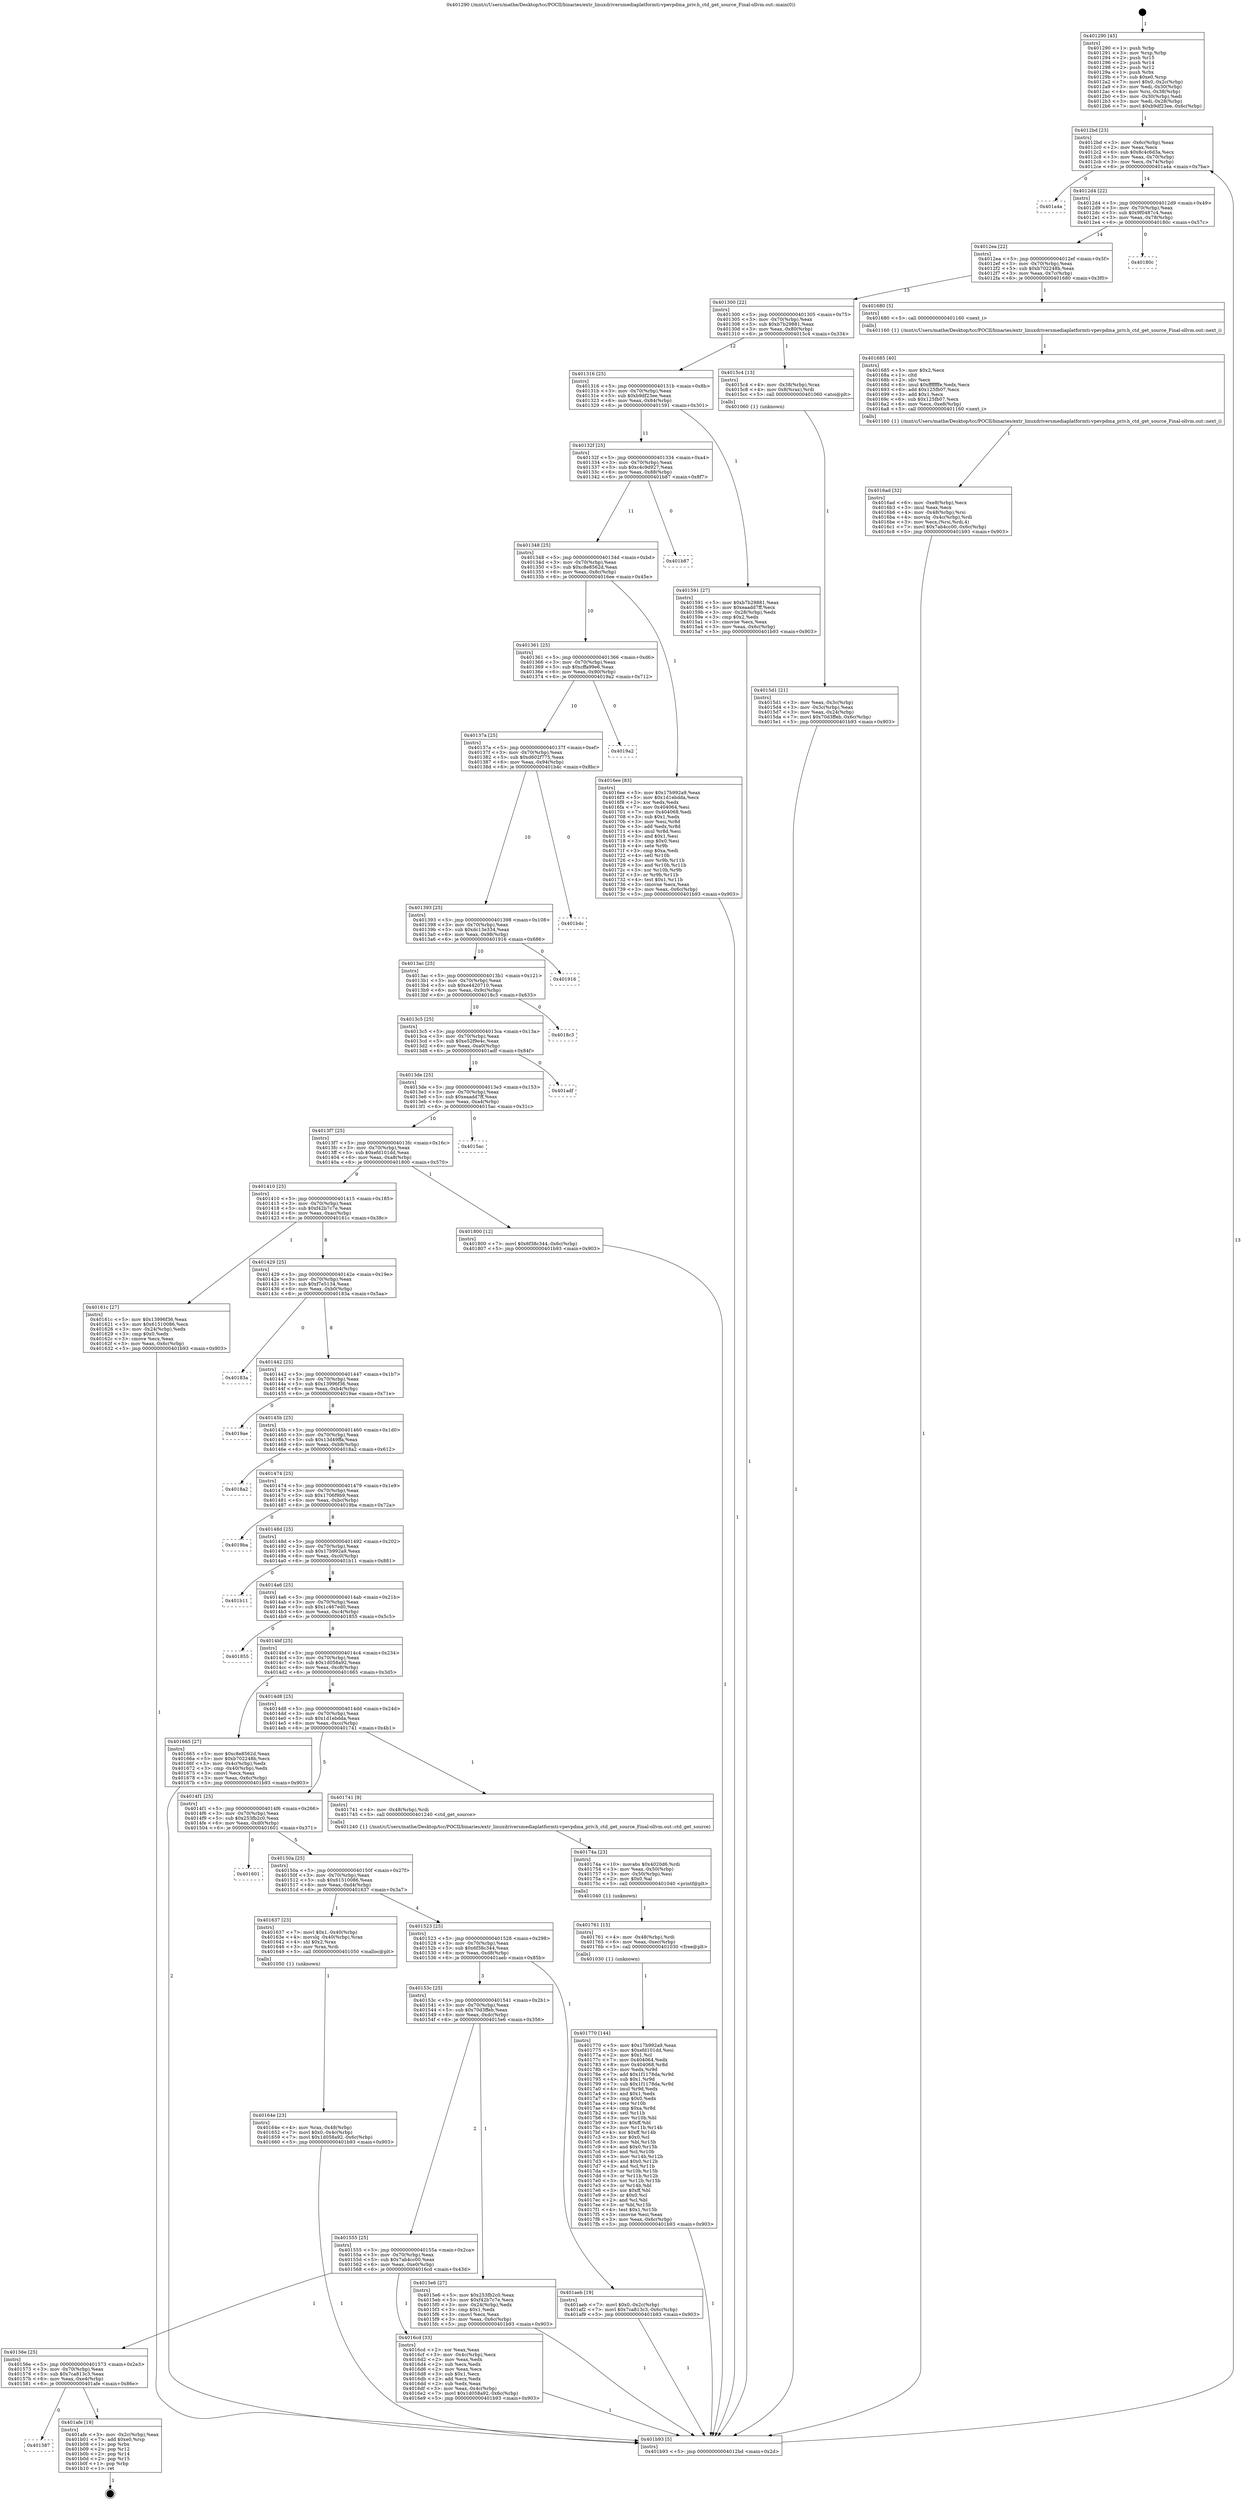 digraph "0x401290" {
  label = "0x401290 (/mnt/c/Users/mathe/Desktop/tcc/POCII/binaries/extr_linuxdriversmediaplatformti-vpevpdma_priv.h_ctd_get_source_Final-ollvm.out::main(0))"
  labelloc = "t"
  node[shape=record]

  Entry [label="",width=0.3,height=0.3,shape=circle,fillcolor=black,style=filled]
  "0x4012bd" [label="{
     0x4012bd [23]\l
     | [instrs]\l
     &nbsp;&nbsp;0x4012bd \<+3\>: mov -0x6c(%rbp),%eax\l
     &nbsp;&nbsp;0x4012c0 \<+2\>: mov %eax,%ecx\l
     &nbsp;&nbsp;0x4012c2 \<+6\>: sub $0x8c4c6d3a,%ecx\l
     &nbsp;&nbsp;0x4012c8 \<+3\>: mov %eax,-0x70(%rbp)\l
     &nbsp;&nbsp;0x4012cb \<+3\>: mov %ecx,-0x74(%rbp)\l
     &nbsp;&nbsp;0x4012ce \<+6\>: je 0000000000401a4a \<main+0x7ba\>\l
  }"]
  "0x401a4a" [label="{
     0x401a4a\l
  }", style=dashed]
  "0x4012d4" [label="{
     0x4012d4 [22]\l
     | [instrs]\l
     &nbsp;&nbsp;0x4012d4 \<+5\>: jmp 00000000004012d9 \<main+0x49\>\l
     &nbsp;&nbsp;0x4012d9 \<+3\>: mov -0x70(%rbp),%eax\l
     &nbsp;&nbsp;0x4012dc \<+5\>: sub $0x9f0487c4,%eax\l
     &nbsp;&nbsp;0x4012e1 \<+3\>: mov %eax,-0x78(%rbp)\l
     &nbsp;&nbsp;0x4012e4 \<+6\>: je 000000000040180c \<main+0x57c\>\l
  }"]
  Exit [label="",width=0.3,height=0.3,shape=circle,fillcolor=black,style=filled,peripheries=2]
  "0x40180c" [label="{
     0x40180c\l
  }", style=dashed]
  "0x4012ea" [label="{
     0x4012ea [22]\l
     | [instrs]\l
     &nbsp;&nbsp;0x4012ea \<+5\>: jmp 00000000004012ef \<main+0x5f\>\l
     &nbsp;&nbsp;0x4012ef \<+3\>: mov -0x70(%rbp),%eax\l
     &nbsp;&nbsp;0x4012f2 \<+5\>: sub $0xb702248b,%eax\l
     &nbsp;&nbsp;0x4012f7 \<+3\>: mov %eax,-0x7c(%rbp)\l
     &nbsp;&nbsp;0x4012fa \<+6\>: je 0000000000401680 \<main+0x3f0\>\l
  }"]
  "0x401587" [label="{
     0x401587\l
  }", style=dashed]
  "0x401680" [label="{
     0x401680 [5]\l
     | [instrs]\l
     &nbsp;&nbsp;0x401680 \<+5\>: call 0000000000401160 \<next_i\>\l
     | [calls]\l
     &nbsp;&nbsp;0x401160 \{1\} (/mnt/c/Users/mathe/Desktop/tcc/POCII/binaries/extr_linuxdriversmediaplatformti-vpevpdma_priv.h_ctd_get_source_Final-ollvm.out::next_i)\l
  }"]
  "0x401300" [label="{
     0x401300 [22]\l
     | [instrs]\l
     &nbsp;&nbsp;0x401300 \<+5\>: jmp 0000000000401305 \<main+0x75\>\l
     &nbsp;&nbsp;0x401305 \<+3\>: mov -0x70(%rbp),%eax\l
     &nbsp;&nbsp;0x401308 \<+5\>: sub $0xb7b29881,%eax\l
     &nbsp;&nbsp;0x40130d \<+3\>: mov %eax,-0x80(%rbp)\l
     &nbsp;&nbsp;0x401310 \<+6\>: je 00000000004015c4 \<main+0x334\>\l
  }"]
  "0x401afe" [label="{
     0x401afe [19]\l
     | [instrs]\l
     &nbsp;&nbsp;0x401afe \<+3\>: mov -0x2c(%rbp),%eax\l
     &nbsp;&nbsp;0x401b01 \<+7\>: add $0xe0,%rsp\l
     &nbsp;&nbsp;0x401b08 \<+1\>: pop %rbx\l
     &nbsp;&nbsp;0x401b09 \<+2\>: pop %r12\l
     &nbsp;&nbsp;0x401b0b \<+2\>: pop %r14\l
     &nbsp;&nbsp;0x401b0d \<+2\>: pop %r15\l
     &nbsp;&nbsp;0x401b0f \<+1\>: pop %rbp\l
     &nbsp;&nbsp;0x401b10 \<+1\>: ret\l
  }"]
  "0x4015c4" [label="{
     0x4015c4 [13]\l
     | [instrs]\l
     &nbsp;&nbsp;0x4015c4 \<+4\>: mov -0x38(%rbp),%rax\l
     &nbsp;&nbsp;0x4015c8 \<+4\>: mov 0x8(%rax),%rdi\l
     &nbsp;&nbsp;0x4015cc \<+5\>: call 0000000000401060 \<atoi@plt\>\l
     | [calls]\l
     &nbsp;&nbsp;0x401060 \{1\} (unknown)\l
  }"]
  "0x401316" [label="{
     0x401316 [25]\l
     | [instrs]\l
     &nbsp;&nbsp;0x401316 \<+5\>: jmp 000000000040131b \<main+0x8b\>\l
     &nbsp;&nbsp;0x40131b \<+3\>: mov -0x70(%rbp),%eax\l
     &nbsp;&nbsp;0x40131e \<+5\>: sub $0xb9df23ee,%eax\l
     &nbsp;&nbsp;0x401323 \<+6\>: mov %eax,-0x84(%rbp)\l
     &nbsp;&nbsp;0x401329 \<+6\>: je 0000000000401591 \<main+0x301\>\l
  }"]
  "0x401770" [label="{
     0x401770 [144]\l
     | [instrs]\l
     &nbsp;&nbsp;0x401770 \<+5\>: mov $0x17b992a9,%eax\l
     &nbsp;&nbsp;0x401775 \<+5\>: mov $0xefd101dd,%esi\l
     &nbsp;&nbsp;0x40177a \<+2\>: mov $0x1,%cl\l
     &nbsp;&nbsp;0x40177c \<+7\>: mov 0x404064,%edx\l
     &nbsp;&nbsp;0x401783 \<+8\>: mov 0x404068,%r8d\l
     &nbsp;&nbsp;0x40178b \<+3\>: mov %edx,%r9d\l
     &nbsp;&nbsp;0x40178e \<+7\>: add $0x1f1178da,%r9d\l
     &nbsp;&nbsp;0x401795 \<+4\>: sub $0x1,%r9d\l
     &nbsp;&nbsp;0x401799 \<+7\>: sub $0x1f1178da,%r9d\l
     &nbsp;&nbsp;0x4017a0 \<+4\>: imul %r9d,%edx\l
     &nbsp;&nbsp;0x4017a4 \<+3\>: and $0x1,%edx\l
     &nbsp;&nbsp;0x4017a7 \<+3\>: cmp $0x0,%edx\l
     &nbsp;&nbsp;0x4017aa \<+4\>: sete %r10b\l
     &nbsp;&nbsp;0x4017ae \<+4\>: cmp $0xa,%r8d\l
     &nbsp;&nbsp;0x4017b2 \<+4\>: setl %r11b\l
     &nbsp;&nbsp;0x4017b6 \<+3\>: mov %r10b,%bl\l
     &nbsp;&nbsp;0x4017b9 \<+3\>: xor $0xff,%bl\l
     &nbsp;&nbsp;0x4017bc \<+3\>: mov %r11b,%r14b\l
     &nbsp;&nbsp;0x4017bf \<+4\>: xor $0xff,%r14b\l
     &nbsp;&nbsp;0x4017c3 \<+3\>: xor $0x0,%cl\l
     &nbsp;&nbsp;0x4017c6 \<+3\>: mov %bl,%r15b\l
     &nbsp;&nbsp;0x4017c9 \<+4\>: and $0x0,%r15b\l
     &nbsp;&nbsp;0x4017cd \<+3\>: and %cl,%r10b\l
     &nbsp;&nbsp;0x4017d0 \<+3\>: mov %r14b,%r12b\l
     &nbsp;&nbsp;0x4017d3 \<+4\>: and $0x0,%r12b\l
     &nbsp;&nbsp;0x4017d7 \<+3\>: and %cl,%r11b\l
     &nbsp;&nbsp;0x4017da \<+3\>: or %r10b,%r15b\l
     &nbsp;&nbsp;0x4017dd \<+3\>: or %r11b,%r12b\l
     &nbsp;&nbsp;0x4017e0 \<+3\>: xor %r12b,%r15b\l
     &nbsp;&nbsp;0x4017e3 \<+3\>: or %r14b,%bl\l
     &nbsp;&nbsp;0x4017e6 \<+3\>: xor $0xff,%bl\l
     &nbsp;&nbsp;0x4017e9 \<+3\>: or $0x0,%cl\l
     &nbsp;&nbsp;0x4017ec \<+2\>: and %cl,%bl\l
     &nbsp;&nbsp;0x4017ee \<+3\>: or %bl,%r15b\l
     &nbsp;&nbsp;0x4017f1 \<+4\>: test $0x1,%r15b\l
     &nbsp;&nbsp;0x4017f5 \<+3\>: cmovne %esi,%eax\l
     &nbsp;&nbsp;0x4017f8 \<+3\>: mov %eax,-0x6c(%rbp)\l
     &nbsp;&nbsp;0x4017fb \<+5\>: jmp 0000000000401b93 \<main+0x903\>\l
  }"]
  "0x401591" [label="{
     0x401591 [27]\l
     | [instrs]\l
     &nbsp;&nbsp;0x401591 \<+5\>: mov $0xb7b29881,%eax\l
     &nbsp;&nbsp;0x401596 \<+5\>: mov $0xeaadd7ff,%ecx\l
     &nbsp;&nbsp;0x40159b \<+3\>: mov -0x28(%rbp),%edx\l
     &nbsp;&nbsp;0x40159e \<+3\>: cmp $0x2,%edx\l
     &nbsp;&nbsp;0x4015a1 \<+3\>: cmovne %ecx,%eax\l
     &nbsp;&nbsp;0x4015a4 \<+3\>: mov %eax,-0x6c(%rbp)\l
     &nbsp;&nbsp;0x4015a7 \<+5\>: jmp 0000000000401b93 \<main+0x903\>\l
  }"]
  "0x40132f" [label="{
     0x40132f [25]\l
     | [instrs]\l
     &nbsp;&nbsp;0x40132f \<+5\>: jmp 0000000000401334 \<main+0xa4\>\l
     &nbsp;&nbsp;0x401334 \<+3\>: mov -0x70(%rbp),%eax\l
     &nbsp;&nbsp;0x401337 \<+5\>: sub $0xc4c9d927,%eax\l
     &nbsp;&nbsp;0x40133c \<+6\>: mov %eax,-0x88(%rbp)\l
     &nbsp;&nbsp;0x401342 \<+6\>: je 0000000000401b87 \<main+0x8f7\>\l
  }"]
  "0x401b93" [label="{
     0x401b93 [5]\l
     | [instrs]\l
     &nbsp;&nbsp;0x401b93 \<+5\>: jmp 00000000004012bd \<main+0x2d\>\l
  }"]
  "0x401290" [label="{
     0x401290 [45]\l
     | [instrs]\l
     &nbsp;&nbsp;0x401290 \<+1\>: push %rbp\l
     &nbsp;&nbsp;0x401291 \<+3\>: mov %rsp,%rbp\l
     &nbsp;&nbsp;0x401294 \<+2\>: push %r15\l
     &nbsp;&nbsp;0x401296 \<+2\>: push %r14\l
     &nbsp;&nbsp;0x401298 \<+2\>: push %r12\l
     &nbsp;&nbsp;0x40129a \<+1\>: push %rbx\l
     &nbsp;&nbsp;0x40129b \<+7\>: sub $0xe0,%rsp\l
     &nbsp;&nbsp;0x4012a2 \<+7\>: movl $0x0,-0x2c(%rbp)\l
     &nbsp;&nbsp;0x4012a9 \<+3\>: mov %edi,-0x30(%rbp)\l
     &nbsp;&nbsp;0x4012ac \<+4\>: mov %rsi,-0x38(%rbp)\l
     &nbsp;&nbsp;0x4012b0 \<+3\>: mov -0x30(%rbp),%edi\l
     &nbsp;&nbsp;0x4012b3 \<+3\>: mov %edi,-0x28(%rbp)\l
     &nbsp;&nbsp;0x4012b6 \<+7\>: movl $0xb9df23ee,-0x6c(%rbp)\l
  }"]
  "0x4015d1" [label="{
     0x4015d1 [21]\l
     | [instrs]\l
     &nbsp;&nbsp;0x4015d1 \<+3\>: mov %eax,-0x3c(%rbp)\l
     &nbsp;&nbsp;0x4015d4 \<+3\>: mov -0x3c(%rbp),%eax\l
     &nbsp;&nbsp;0x4015d7 \<+3\>: mov %eax,-0x24(%rbp)\l
     &nbsp;&nbsp;0x4015da \<+7\>: movl $0x70d3ffeb,-0x6c(%rbp)\l
     &nbsp;&nbsp;0x4015e1 \<+5\>: jmp 0000000000401b93 \<main+0x903\>\l
  }"]
  "0x401761" [label="{
     0x401761 [15]\l
     | [instrs]\l
     &nbsp;&nbsp;0x401761 \<+4\>: mov -0x48(%rbp),%rdi\l
     &nbsp;&nbsp;0x401765 \<+6\>: mov %eax,-0xec(%rbp)\l
     &nbsp;&nbsp;0x40176b \<+5\>: call 0000000000401030 \<free@plt\>\l
     | [calls]\l
     &nbsp;&nbsp;0x401030 \{1\} (unknown)\l
  }"]
  "0x401b87" [label="{
     0x401b87\l
  }", style=dashed]
  "0x401348" [label="{
     0x401348 [25]\l
     | [instrs]\l
     &nbsp;&nbsp;0x401348 \<+5\>: jmp 000000000040134d \<main+0xbd\>\l
     &nbsp;&nbsp;0x40134d \<+3\>: mov -0x70(%rbp),%eax\l
     &nbsp;&nbsp;0x401350 \<+5\>: sub $0xc8e8562d,%eax\l
     &nbsp;&nbsp;0x401355 \<+6\>: mov %eax,-0x8c(%rbp)\l
     &nbsp;&nbsp;0x40135b \<+6\>: je 00000000004016ee \<main+0x45e\>\l
  }"]
  "0x40174a" [label="{
     0x40174a [23]\l
     | [instrs]\l
     &nbsp;&nbsp;0x40174a \<+10\>: movabs $0x4020d6,%rdi\l
     &nbsp;&nbsp;0x401754 \<+3\>: mov %eax,-0x50(%rbp)\l
     &nbsp;&nbsp;0x401757 \<+3\>: mov -0x50(%rbp),%esi\l
     &nbsp;&nbsp;0x40175a \<+2\>: mov $0x0,%al\l
     &nbsp;&nbsp;0x40175c \<+5\>: call 0000000000401040 \<printf@plt\>\l
     | [calls]\l
     &nbsp;&nbsp;0x401040 \{1\} (unknown)\l
  }"]
  "0x4016ee" [label="{
     0x4016ee [83]\l
     | [instrs]\l
     &nbsp;&nbsp;0x4016ee \<+5\>: mov $0x17b992a9,%eax\l
     &nbsp;&nbsp;0x4016f3 \<+5\>: mov $0x1d1ebdda,%ecx\l
     &nbsp;&nbsp;0x4016f8 \<+2\>: xor %edx,%edx\l
     &nbsp;&nbsp;0x4016fa \<+7\>: mov 0x404064,%esi\l
     &nbsp;&nbsp;0x401701 \<+7\>: mov 0x404068,%edi\l
     &nbsp;&nbsp;0x401708 \<+3\>: sub $0x1,%edx\l
     &nbsp;&nbsp;0x40170b \<+3\>: mov %esi,%r8d\l
     &nbsp;&nbsp;0x40170e \<+3\>: add %edx,%r8d\l
     &nbsp;&nbsp;0x401711 \<+4\>: imul %r8d,%esi\l
     &nbsp;&nbsp;0x401715 \<+3\>: and $0x1,%esi\l
     &nbsp;&nbsp;0x401718 \<+3\>: cmp $0x0,%esi\l
     &nbsp;&nbsp;0x40171b \<+4\>: sete %r9b\l
     &nbsp;&nbsp;0x40171f \<+3\>: cmp $0xa,%edi\l
     &nbsp;&nbsp;0x401722 \<+4\>: setl %r10b\l
     &nbsp;&nbsp;0x401726 \<+3\>: mov %r9b,%r11b\l
     &nbsp;&nbsp;0x401729 \<+3\>: and %r10b,%r11b\l
     &nbsp;&nbsp;0x40172c \<+3\>: xor %r10b,%r9b\l
     &nbsp;&nbsp;0x40172f \<+3\>: or %r9b,%r11b\l
     &nbsp;&nbsp;0x401732 \<+4\>: test $0x1,%r11b\l
     &nbsp;&nbsp;0x401736 \<+3\>: cmovne %ecx,%eax\l
     &nbsp;&nbsp;0x401739 \<+3\>: mov %eax,-0x6c(%rbp)\l
     &nbsp;&nbsp;0x40173c \<+5\>: jmp 0000000000401b93 \<main+0x903\>\l
  }"]
  "0x401361" [label="{
     0x401361 [25]\l
     | [instrs]\l
     &nbsp;&nbsp;0x401361 \<+5\>: jmp 0000000000401366 \<main+0xd6\>\l
     &nbsp;&nbsp;0x401366 \<+3\>: mov -0x70(%rbp),%eax\l
     &nbsp;&nbsp;0x401369 \<+5\>: sub $0xcffa99e6,%eax\l
     &nbsp;&nbsp;0x40136e \<+6\>: mov %eax,-0x90(%rbp)\l
     &nbsp;&nbsp;0x401374 \<+6\>: je 00000000004019a2 \<main+0x712\>\l
  }"]
  "0x40156e" [label="{
     0x40156e [25]\l
     | [instrs]\l
     &nbsp;&nbsp;0x40156e \<+5\>: jmp 0000000000401573 \<main+0x2e3\>\l
     &nbsp;&nbsp;0x401573 \<+3\>: mov -0x70(%rbp),%eax\l
     &nbsp;&nbsp;0x401576 \<+5\>: sub $0x7ca813c3,%eax\l
     &nbsp;&nbsp;0x40157b \<+6\>: mov %eax,-0xe4(%rbp)\l
     &nbsp;&nbsp;0x401581 \<+6\>: je 0000000000401afe \<main+0x86e\>\l
  }"]
  "0x4019a2" [label="{
     0x4019a2\l
  }", style=dashed]
  "0x40137a" [label="{
     0x40137a [25]\l
     | [instrs]\l
     &nbsp;&nbsp;0x40137a \<+5\>: jmp 000000000040137f \<main+0xef\>\l
     &nbsp;&nbsp;0x40137f \<+3\>: mov -0x70(%rbp),%eax\l
     &nbsp;&nbsp;0x401382 \<+5\>: sub $0xd602f775,%eax\l
     &nbsp;&nbsp;0x401387 \<+6\>: mov %eax,-0x94(%rbp)\l
     &nbsp;&nbsp;0x40138d \<+6\>: je 0000000000401b4c \<main+0x8bc\>\l
  }"]
  "0x4016cd" [label="{
     0x4016cd [33]\l
     | [instrs]\l
     &nbsp;&nbsp;0x4016cd \<+2\>: xor %eax,%eax\l
     &nbsp;&nbsp;0x4016cf \<+3\>: mov -0x4c(%rbp),%ecx\l
     &nbsp;&nbsp;0x4016d2 \<+2\>: mov %eax,%edx\l
     &nbsp;&nbsp;0x4016d4 \<+2\>: sub %ecx,%edx\l
     &nbsp;&nbsp;0x4016d6 \<+2\>: mov %eax,%ecx\l
     &nbsp;&nbsp;0x4016d8 \<+3\>: sub $0x1,%ecx\l
     &nbsp;&nbsp;0x4016db \<+2\>: add %ecx,%edx\l
     &nbsp;&nbsp;0x4016dd \<+2\>: sub %edx,%eax\l
     &nbsp;&nbsp;0x4016df \<+3\>: mov %eax,-0x4c(%rbp)\l
     &nbsp;&nbsp;0x4016e2 \<+7\>: movl $0x1d058a92,-0x6c(%rbp)\l
     &nbsp;&nbsp;0x4016e9 \<+5\>: jmp 0000000000401b93 \<main+0x903\>\l
  }"]
  "0x401b4c" [label="{
     0x401b4c\l
  }", style=dashed]
  "0x401393" [label="{
     0x401393 [25]\l
     | [instrs]\l
     &nbsp;&nbsp;0x401393 \<+5\>: jmp 0000000000401398 \<main+0x108\>\l
     &nbsp;&nbsp;0x401398 \<+3\>: mov -0x70(%rbp),%eax\l
     &nbsp;&nbsp;0x40139b \<+5\>: sub $0xdc13e334,%eax\l
     &nbsp;&nbsp;0x4013a0 \<+6\>: mov %eax,-0x98(%rbp)\l
     &nbsp;&nbsp;0x4013a6 \<+6\>: je 0000000000401916 \<main+0x686\>\l
  }"]
  "0x4016ad" [label="{
     0x4016ad [32]\l
     | [instrs]\l
     &nbsp;&nbsp;0x4016ad \<+6\>: mov -0xe8(%rbp),%ecx\l
     &nbsp;&nbsp;0x4016b3 \<+3\>: imul %eax,%ecx\l
     &nbsp;&nbsp;0x4016b6 \<+4\>: mov -0x48(%rbp),%rsi\l
     &nbsp;&nbsp;0x4016ba \<+4\>: movslq -0x4c(%rbp),%rdi\l
     &nbsp;&nbsp;0x4016be \<+3\>: mov %ecx,(%rsi,%rdi,4)\l
     &nbsp;&nbsp;0x4016c1 \<+7\>: movl $0x7ab4cc00,-0x6c(%rbp)\l
     &nbsp;&nbsp;0x4016c8 \<+5\>: jmp 0000000000401b93 \<main+0x903\>\l
  }"]
  "0x401916" [label="{
     0x401916\l
  }", style=dashed]
  "0x4013ac" [label="{
     0x4013ac [25]\l
     | [instrs]\l
     &nbsp;&nbsp;0x4013ac \<+5\>: jmp 00000000004013b1 \<main+0x121\>\l
     &nbsp;&nbsp;0x4013b1 \<+3\>: mov -0x70(%rbp),%eax\l
     &nbsp;&nbsp;0x4013b4 \<+5\>: sub $0xe4420710,%eax\l
     &nbsp;&nbsp;0x4013b9 \<+6\>: mov %eax,-0x9c(%rbp)\l
     &nbsp;&nbsp;0x4013bf \<+6\>: je 00000000004018c3 \<main+0x633\>\l
  }"]
  "0x401685" [label="{
     0x401685 [40]\l
     | [instrs]\l
     &nbsp;&nbsp;0x401685 \<+5\>: mov $0x2,%ecx\l
     &nbsp;&nbsp;0x40168a \<+1\>: cltd\l
     &nbsp;&nbsp;0x40168b \<+2\>: idiv %ecx\l
     &nbsp;&nbsp;0x40168d \<+6\>: imul $0xfffffffe,%edx,%ecx\l
     &nbsp;&nbsp;0x401693 \<+6\>: add $0x125fb07,%ecx\l
     &nbsp;&nbsp;0x401699 \<+3\>: add $0x1,%ecx\l
     &nbsp;&nbsp;0x40169c \<+6\>: sub $0x125fb07,%ecx\l
     &nbsp;&nbsp;0x4016a2 \<+6\>: mov %ecx,-0xe8(%rbp)\l
     &nbsp;&nbsp;0x4016a8 \<+5\>: call 0000000000401160 \<next_i\>\l
     | [calls]\l
     &nbsp;&nbsp;0x401160 \{1\} (/mnt/c/Users/mathe/Desktop/tcc/POCII/binaries/extr_linuxdriversmediaplatformti-vpevpdma_priv.h_ctd_get_source_Final-ollvm.out::next_i)\l
  }"]
  "0x4018c3" [label="{
     0x4018c3\l
  }", style=dashed]
  "0x4013c5" [label="{
     0x4013c5 [25]\l
     | [instrs]\l
     &nbsp;&nbsp;0x4013c5 \<+5\>: jmp 00000000004013ca \<main+0x13a\>\l
     &nbsp;&nbsp;0x4013ca \<+3\>: mov -0x70(%rbp),%eax\l
     &nbsp;&nbsp;0x4013cd \<+5\>: sub $0xe52f9e4c,%eax\l
     &nbsp;&nbsp;0x4013d2 \<+6\>: mov %eax,-0xa0(%rbp)\l
     &nbsp;&nbsp;0x4013d8 \<+6\>: je 0000000000401adf \<main+0x84f\>\l
  }"]
  "0x40164e" [label="{
     0x40164e [23]\l
     | [instrs]\l
     &nbsp;&nbsp;0x40164e \<+4\>: mov %rax,-0x48(%rbp)\l
     &nbsp;&nbsp;0x401652 \<+7\>: movl $0x0,-0x4c(%rbp)\l
     &nbsp;&nbsp;0x401659 \<+7\>: movl $0x1d058a92,-0x6c(%rbp)\l
     &nbsp;&nbsp;0x401660 \<+5\>: jmp 0000000000401b93 \<main+0x903\>\l
  }"]
  "0x401adf" [label="{
     0x401adf\l
  }", style=dashed]
  "0x4013de" [label="{
     0x4013de [25]\l
     | [instrs]\l
     &nbsp;&nbsp;0x4013de \<+5\>: jmp 00000000004013e3 \<main+0x153\>\l
     &nbsp;&nbsp;0x4013e3 \<+3\>: mov -0x70(%rbp),%eax\l
     &nbsp;&nbsp;0x4013e6 \<+5\>: sub $0xeaadd7ff,%eax\l
     &nbsp;&nbsp;0x4013eb \<+6\>: mov %eax,-0xa4(%rbp)\l
     &nbsp;&nbsp;0x4013f1 \<+6\>: je 00000000004015ac \<main+0x31c\>\l
  }"]
  "0x401555" [label="{
     0x401555 [25]\l
     | [instrs]\l
     &nbsp;&nbsp;0x401555 \<+5\>: jmp 000000000040155a \<main+0x2ca\>\l
     &nbsp;&nbsp;0x40155a \<+3\>: mov -0x70(%rbp),%eax\l
     &nbsp;&nbsp;0x40155d \<+5\>: sub $0x7ab4cc00,%eax\l
     &nbsp;&nbsp;0x401562 \<+6\>: mov %eax,-0xe0(%rbp)\l
     &nbsp;&nbsp;0x401568 \<+6\>: je 00000000004016cd \<main+0x43d\>\l
  }"]
  "0x4015ac" [label="{
     0x4015ac\l
  }", style=dashed]
  "0x4013f7" [label="{
     0x4013f7 [25]\l
     | [instrs]\l
     &nbsp;&nbsp;0x4013f7 \<+5\>: jmp 00000000004013fc \<main+0x16c\>\l
     &nbsp;&nbsp;0x4013fc \<+3\>: mov -0x70(%rbp),%eax\l
     &nbsp;&nbsp;0x4013ff \<+5\>: sub $0xefd101dd,%eax\l
     &nbsp;&nbsp;0x401404 \<+6\>: mov %eax,-0xa8(%rbp)\l
     &nbsp;&nbsp;0x40140a \<+6\>: je 0000000000401800 \<main+0x570\>\l
  }"]
  "0x4015e6" [label="{
     0x4015e6 [27]\l
     | [instrs]\l
     &nbsp;&nbsp;0x4015e6 \<+5\>: mov $0x253fb2c0,%eax\l
     &nbsp;&nbsp;0x4015eb \<+5\>: mov $0xf42b7c7e,%ecx\l
     &nbsp;&nbsp;0x4015f0 \<+3\>: mov -0x24(%rbp),%edx\l
     &nbsp;&nbsp;0x4015f3 \<+3\>: cmp $0x1,%edx\l
     &nbsp;&nbsp;0x4015f6 \<+3\>: cmovl %ecx,%eax\l
     &nbsp;&nbsp;0x4015f9 \<+3\>: mov %eax,-0x6c(%rbp)\l
     &nbsp;&nbsp;0x4015fc \<+5\>: jmp 0000000000401b93 \<main+0x903\>\l
  }"]
  "0x401800" [label="{
     0x401800 [12]\l
     | [instrs]\l
     &nbsp;&nbsp;0x401800 \<+7\>: movl $0x6f38c344,-0x6c(%rbp)\l
     &nbsp;&nbsp;0x401807 \<+5\>: jmp 0000000000401b93 \<main+0x903\>\l
  }"]
  "0x401410" [label="{
     0x401410 [25]\l
     | [instrs]\l
     &nbsp;&nbsp;0x401410 \<+5\>: jmp 0000000000401415 \<main+0x185\>\l
     &nbsp;&nbsp;0x401415 \<+3\>: mov -0x70(%rbp),%eax\l
     &nbsp;&nbsp;0x401418 \<+5\>: sub $0xf42b7c7e,%eax\l
     &nbsp;&nbsp;0x40141d \<+6\>: mov %eax,-0xac(%rbp)\l
     &nbsp;&nbsp;0x401423 \<+6\>: je 000000000040161c \<main+0x38c\>\l
  }"]
  "0x40153c" [label="{
     0x40153c [25]\l
     | [instrs]\l
     &nbsp;&nbsp;0x40153c \<+5\>: jmp 0000000000401541 \<main+0x2b1\>\l
     &nbsp;&nbsp;0x401541 \<+3\>: mov -0x70(%rbp),%eax\l
     &nbsp;&nbsp;0x401544 \<+5\>: sub $0x70d3ffeb,%eax\l
     &nbsp;&nbsp;0x401549 \<+6\>: mov %eax,-0xdc(%rbp)\l
     &nbsp;&nbsp;0x40154f \<+6\>: je 00000000004015e6 \<main+0x356\>\l
  }"]
  "0x40161c" [label="{
     0x40161c [27]\l
     | [instrs]\l
     &nbsp;&nbsp;0x40161c \<+5\>: mov $0x13996f36,%eax\l
     &nbsp;&nbsp;0x401621 \<+5\>: mov $0x61510086,%ecx\l
     &nbsp;&nbsp;0x401626 \<+3\>: mov -0x24(%rbp),%edx\l
     &nbsp;&nbsp;0x401629 \<+3\>: cmp $0x0,%edx\l
     &nbsp;&nbsp;0x40162c \<+3\>: cmove %ecx,%eax\l
     &nbsp;&nbsp;0x40162f \<+3\>: mov %eax,-0x6c(%rbp)\l
     &nbsp;&nbsp;0x401632 \<+5\>: jmp 0000000000401b93 \<main+0x903\>\l
  }"]
  "0x401429" [label="{
     0x401429 [25]\l
     | [instrs]\l
     &nbsp;&nbsp;0x401429 \<+5\>: jmp 000000000040142e \<main+0x19e\>\l
     &nbsp;&nbsp;0x40142e \<+3\>: mov -0x70(%rbp),%eax\l
     &nbsp;&nbsp;0x401431 \<+5\>: sub $0xf7e5134,%eax\l
     &nbsp;&nbsp;0x401436 \<+6\>: mov %eax,-0xb0(%rbp)\l
     &nbsp;&nbsp;0x40143c \<+6\>: je 000000000040183a \<main+0x5aa\>\l
  }"]
  "0x401aeb" [label="{
     0x401aeb [19]\l
     | [instrs]\l
     &nbsp;&nbsp;0x401aeb \<+7\>: movl $0x0,-0x2c(%rbp)\l
     &nbsp;&nbsp;0x401af2 \<+7\>: movl $0x7ca813c3,-0x6c(%rbp)\l
     &nbsp;&nbsp;0x401af9 \<+5\>: jmp 0000000000401b93 \<main+0x903\>\l
  }"]
  "0x40183a" [label="{
     0x40183a\l
  }", style=dashed]
  "0x401442" [label="{
     0x401442 [25]\l
     | [instrs]\l
     &nbsp;&nbsp;0x401442 \<+5\>: jmp 0000000000401447 \<main+0x1b7\>\l
     &nbsp;&nbsp;0x401447 \<+3\>: mov -0x70(%rbp),%eax\l
     &nbsp;&nbsp;0x40144a \<+5\>: sub $0x13996f36,%eax\l
     &nbsp;&nbsp;0x40144f \<+6\>: mov %eax,-0xb4(%rbp)\l
     &nbsp;&nbsp;0x401455 \<+6\>: je 00000000004019ae \<main+0x71e\>\l
  }"]
  "0x401523" [label="{
     0x401523 [25]\l
     | [instrs]\l
     &nbsp;&nbsp;0x401523 \<+5\>: jmp 0000000000401528 \<main+0x298\>\l
     &nbsp;&nbsp;0x401528 \<+3\>: mov -0x70(%rbp),%eax\l
     &nbsp;&nbsp;0x40152b \<+5\>: sub $0x6f38c344,%eax\l
     &nbsp;&nbsp;0x401530 \<+6\>: mov %eax,-0xd8(%rbp)\l
     &nbsp;&nbsp;0x401536 \<+6\>: je 0000000000401aeb \<main+0x85b\>\l
  }"]
  "0x4019ae" [label="{
     0x4019ae\l
  }", style=dashed]
  "0x40145b" [label="{
     0x40145b [25]\l
     | [instrs]\l
     &nbsp;&nbsp;0x40145b \<+5\>: jmp 0000000000401460 \<main+0x1d0\>\l
     &nbsp;&nbsp;0x401460 \<+3\>: mov -0x70(%rbp),%eax\l
     &nbsp;&nbsp;0x401463 \<+5\>: sub $0x13d49ffa,%eax\l
     &nbsp;&nbsp;0x401468 \<+6\>: mov %eax,-0xb8(%rbp)\l
     &nbsp;&nbsp;0x40146e \<+6\>: je 00000000004018a2 \<main+0x612\>\l
  }"]
  "0x401637" [label="{
     0x401637 [23]\l
     | [instrs]\l
     &nbsp;&nbsp;0x401637 \<+7\>: movl $0x1,-0x40(%rbp)\l
     &nbsp;&nbsp;0x40163e \<+4\>: movslq -0x40(%rbp),%rax\l
     &nbsp;&nbsp;0x401642 \<+4\>: shl $0x2,%rax\l
     &nbsp;&nbsp;0x401646 \<+3\>: mov %rax,%rdi\l
     &nbsp;&nbsp;0x401649 \<+5\>: call 0000000000401050 \<malloc@plt\>\l
     | [calls]\l
     &nbsp;&nbsp;0x401050 \{1\} (unknown)\l
  }"]
  "0x4018a2" [label="{
     0x4018a2\l
  }", style=dashed]
  "0x401474" [label="{
     0x401474 [25]\l
     | [instrs]\l
     &nbsp;&nbsp;0x401474 \<+5\>: jmp 0000000000401479 \<main+0x1e9\>\l
     &nbsp;&nbsp;0x401479 \<+3\>: mov -0x70(%rbp),%eax\l
     &nbsp;&nbsp;0x40147c \<+5\>: sub $0x1706f9b9,%eax\l
     &nbsp;&nbsp;0x401481 \<+6\>: mov %eax,-0xbc(%rbp)\l
     &nbsp;&nbsp;0x401487 \<+6\>: je 00000000004019ba \<main+0x72a\>\l
  }"]
  "0x40150a" [label="{
     0x40150a [25]\l
     | [instrs]\l
     &nbsp;&nbsp;0x40150a \<+5\>: jmp 000000000040150f \<main+0x27f\>\l
     &nbsp;&nbsp;0x40150f \<+3\>: mov -0x70(%rbp),%eax\l
     &nbsp;&nbsp;0x401512 \<+5\>: sub $0x61510086,%eax\l
     &nbsp;&nbsp;0x401517 \<+6\>: mov %eax,-0xd4(%rbp)\l
     &nbsp;&nbsp;0x40151d \<+6\>: je 0000000000401637 \<main+0x3a7\>\l
  }"]
  "0x4019ba" [label="{
     0x4019ba\l
  }", style=dashed]
  "0x40148d" [label="{
     0x40148d [25]\l
     | [instrs]\l
     &nbsp;&nbsp;0x40148d \<+5\>: jmp 0000000000401492 \<main+0x202\>\l
     &nbsp;&nbsp;0x401492 \<+3\>: mov -0x70(%rbp),%eax\l
     &nbsp;&nbsp;0x401495 \<+5\>: sub $0x17b992a9,%eax\l
     &nbsp;&nbsp;0x40149a \<+6\>: mov %eax,-0xc0(%rbp)\l
     &nbsp;&nbsp;0x4014a0 \<+6\>: je 0000000000401b11 \<main+0x881\>\l
  }"]
  "0x401601" [label="{
     0x401601\l
  }", style=dashed]
  "0x401b11" [label="{
     0x401b11\l
  }", style=dashed]
  "0x4014a6" [label="{
     0x4014a6 [25]\l
     | [instrs]\l
     &nbsp;&nbsp;0x4014a6 \<+5\>: jmp 00000000004014ab \<main+0x21b\>\l
     &nbsp;&nbsp;0x4014ab \<+3\>: mov -0x70(%rbp),%eax\l
     &nbsp;&nbsp;0x4014ae \<+5\>: sub $0x1c467ed0,%eax\l
     &nbsp;&nbsp;0x4014b3 \<+6\>: mov %eax,-0xc4(%rbp)\l
     &nbsp;&nbsp;0x4014b9 \<+6\>: je 0000000000401855 \<main+0x5c5\>\l
  }"]
  "0x4014f1" [label="{
     0x4014f1 [25]\l
     | [instrs]\l
     &nbsp;&nbsp;0x4014f1 \<+5\>: jmp 00000000004014f6 \<main+0x266\>\l
     &nbsp;&nbsp;0x4014f6 \<+3\>: mov -0x70(%rbp),%eax\l
     &nbsp;&nbsp;0x4014f9 \<+5\>: sub $0x253fb2c0,%eax\l
     &nbsp;&nbsp;0x4014fe \<+6\>: mov %eax,-0xd0(%rbp)\l
     &nbsp;&nbsp;0x401504 \<+6\>: je 0000000000401601 \<main+0x371\>\l
  }"]
  "0x401855" [label="{
     0x401855\l
  }", style=dashed]
  "0x4014bf" [label="{
     0x4014bf [25]\l
     | [instrs]\l
     &nbsp;&nbsp;0x4014bf \<+5\>: jmp 00000000004014c4 \<main+0x234\>\l
     &nbsp;&nbsp;0x4014c4 \<+3\>: mov -0x70(%rbp),%eax\l
     &nbsp;&nbsp;0x4014c7 \<+5\>: sub $0x1d058a92,%eax\l
     &nbsp;&nbsp;0x4014cc \<+6\>: mov %eax,-0xc8(%rbp)\l
     &nbsp;&nbsp;0x4014d2 \<+6\>: je 0000000000401665 \<main+0x3d5\>\l
  }"]
  "0x401741" [label="{
     0x401741 [9]\l
     | [instrs]\l
     &nbsp;&nbsp;0x401741 \<+4\>: mov -0x48(%rbp),%rdi\l
     &nbsp;&nbsp;0x401745 \<+5\>: call 0000000000401240 \<ctd_get_source\>\l
     | [calls]\l
     &nbsp;&nbsp;0x401240 \{1\} (/mnt/c/Users/mathe/Desktop/tcc/POCII/binaries/extr_linuxdriversmediaplatformti-vpevpdma_priv.h_ctd_get_source_Final-ollvm.out::ctd_get_source)\l
  }"]
  "0x401665" [label="{
     0x401665 [27]\l
     | [instrs]\l
     &nbsp;&nbsp;0x401665 \<+5\>: mov $0xc8e8562d,%eax\l
     &nbsp;&nbsp;0x40166a \<+5\>: mov $0xb702248b,%ecx\l
     &nbsp;&nbsp;0x40166f \<+3\>: mov -0x4c(%rbp),%edx\l
     &nbsp;&nbsp;0x401672 \<+3\>: cmp -0x40(%rbp),%edx\l
     &nbsp;&nbsp;0x401675 \<+3\>: cmovl %ecx,%eax\l
     &nbsp;&nbsp;0x401678 \<+3\>: mov %eax,-0x6c(%rbp)\l
     &nbsp;&nbsp;0x40167b \<+5\>: jmp 0000000000401b93 \<main+0x903\>\l
  }"]
  "0x4014d8" [label="{
     0x4014d8 [25]\l
     | [instrs]\l
     &nbsp;&nbsp;0x4014d8 \<+5\>: jmp 00000000004014dd \<main+0x24d\>\l
     &nbsp;&nbsp;0x4014dd \<+3\>: mov -0x70(%rbp),%eax\l
     &nbsp;&nbsp;0x4014e0 \<+5\>: sub $0x1d1ebdda,%eax\l
     &nbsp;&nbsp;0x4014e5 \<+6\>: mov %eax,-0xcc(%rbp)\l
     &nbsp;&nbsp;0x4014eb \<+6\>: je 0000000000401741 \<main+0x4b1\>\l
  }"]
  Entry -> "0x401290" [label=" 1"]
  "0x4012bd" -> "0x401a4a" [label=" 0"]
  "0x4012bd" -> "0x4012d4" [label=" 14"]
  "0x401afe" -> Exit [label=" 1"]
  "0x4012d4" -> "0x40180c" [label=" 0"]
  "0x4012d4" -> "0x4012ea" [label=" 14"]
  "0x40156e" -> "0x401587" [label=" 0"]
  "0x4012ea" -> "0x401680" [label=" 1"]
  "0x4012ea" -> "0x401300" [label=" 13"]
  "0x40156e" -> "0x401afe" [label=" 1"]
  "0x401300" -> "0x4015c4" [label=" 1"]
  "0x401300" -> "0x401316" [label=" 12"]
  "0x401aeb" -> "0x401b93" [label=" 1"]
  "0x401316" -> "0x401591" [label=" 1"]
  "0x401316" -> "0x40132f" [label=" 11"]
  "0x401591" -> "0x401b93" [label=" 1"]
  "0x401290" -> "0x4012bd" [label=" 1"]
  "0x401b93" -> "0x4012bd" [label=" 13"]
  "0x4015c4" -> "0x4015d1" [label=" 1"]
  "0x4015d1" -> "0x401b93" [label=" 1"]
  "0x401800" -> "0x401b93" [label=" 1"]
  "0x40132f" -> "0x401b87" [label=" 0"]
  "0x40132f" -> "0x401348" [label=" 11"]
  "0x401770" -> "0x401b93" [label=" 1"]
  "0x401348" -> "0x4016ee" [label=" 1"]
  "0x401348" -> "0x401361" [label=" 10"]
  "0x401761" -> "0x401770" [label=" 1"]
  "0x401361" -> "0x4019a2" [label=" 0"]
  "0x401361" -> "0x40137a" [label=" 10"]
  "0x40174a" -> "0x401761" [label=" 1"]
  "0x40137a" -> "0x401b4c" [label=" 0"]
  "0x40137a" -> "0x401393" [label=" 10"]
  "0x401741" -> "0x40174a" [label=" 1"]
  "0x401393" -> "0x401916" [label=" 0"]
  "0x401393" -> "0x4013ac" [label=" 10"]
  "0x4016cd" -> "0x401b93" [label=" 1"]
  "0x4013ac" -> "0x4018c3" [label=" 0"]
  "0x4013ac" -> "0x4013c5" [label=" 10"]
  "0x401555" -> "0x40156e" [label=" 1"]
  "0x4013c5" -> "0x401adf" [label=" 0"]
  "0x4013c5" -> "0x4013de" [label=" 10"]
  "0x401555" -> "0x4016cd" [label=" 1"]
  "0x4013de" -> "0x4015ac" [label=" 0"]
  "0x4013de" -> "0x4013f7" [label=" 10"]
  "0x4016ee" -> "0x401b93" [label=" 1"]
  "0x4013f7" -> "0x401800" [label=" 1"]
  "0x4013f7" -> "0x401410" [label=" 9"]
  "0x4016ad" -> "0x401b93" [label=" 1"]
  "0x401410" -> "0x40161c" [label=" 1"]
  "0x401410" -> "0x401429" [label=" 8"]
  "0x401680" -> "0x401685" [label=" 1"]
  "0x401429" -> "0x40183a" [label=" 0"]
  "0x401429" -> "0x401442" [label=" 8"]
  "0x401665" -> "0x401b93" [label=" 2"]
  "0x401442" -> "0x4019ae" [label=" 0"]
  "0x401442" -> "0x40145b" [label=" 8"]
  "0x401637" -> "0x40164e" [label=" 1"]
  "0x40145b" -> "0x4018a2" [label=" 0"]
  "0x40145b" -> "0x401474" [label=" 8"]
  "0x40161c" -> "0x401b93" [label=" 1"]
  "0x401474" -> "0x4019ba" [label=" 0"]
  "0x401474" -> "0x40148d" [label=" 8"]
  "0x40153c" -> "0x401555" [label=" 2"]
  "0x40148d" -> "0x401b11" [label=" 0"]
  "0x40148d" -> "0x4014a6" [label=" 8"]
  "0x40153c" -> "0x4015e6" [label=" 1"]
  "0x4014a6" -> "0x401855" [label=" 0"]
  "0x4014a6" -> "0x4014bf" [label=" 8"]
  "0x401523" -> "0x40153c" [label=" 3"]
  "0x4014bf" -> "0x401665" [label=" 2"]
  "0x4014bf" -> "0x4014d8" [label=" 6"]
  "0x401523" -> "0x401aeb" [label=" 1"]
  "0x4014d8" -> "0x401741" [label=" 1"]
  "0x4014d8" -> "0x4014f1" [label=" 5"]
  "0x401685" -> "0x4016ad" [label=" 1"]
  "0x4014f1" -> "0x401601" [label=" 0"]
  "0x4014f1" -> "0x40150a" [label=" 5"]
  "0x4015e6" -> "0x401b93" [label=" 1"]
  "0x40150a" -> "0x401637" [label=" 1"]
  "0x40150a" -> "0x401523" [label=" 4"]
  "0x40164e" -> "0x401b93" [label=" 1"]
}
